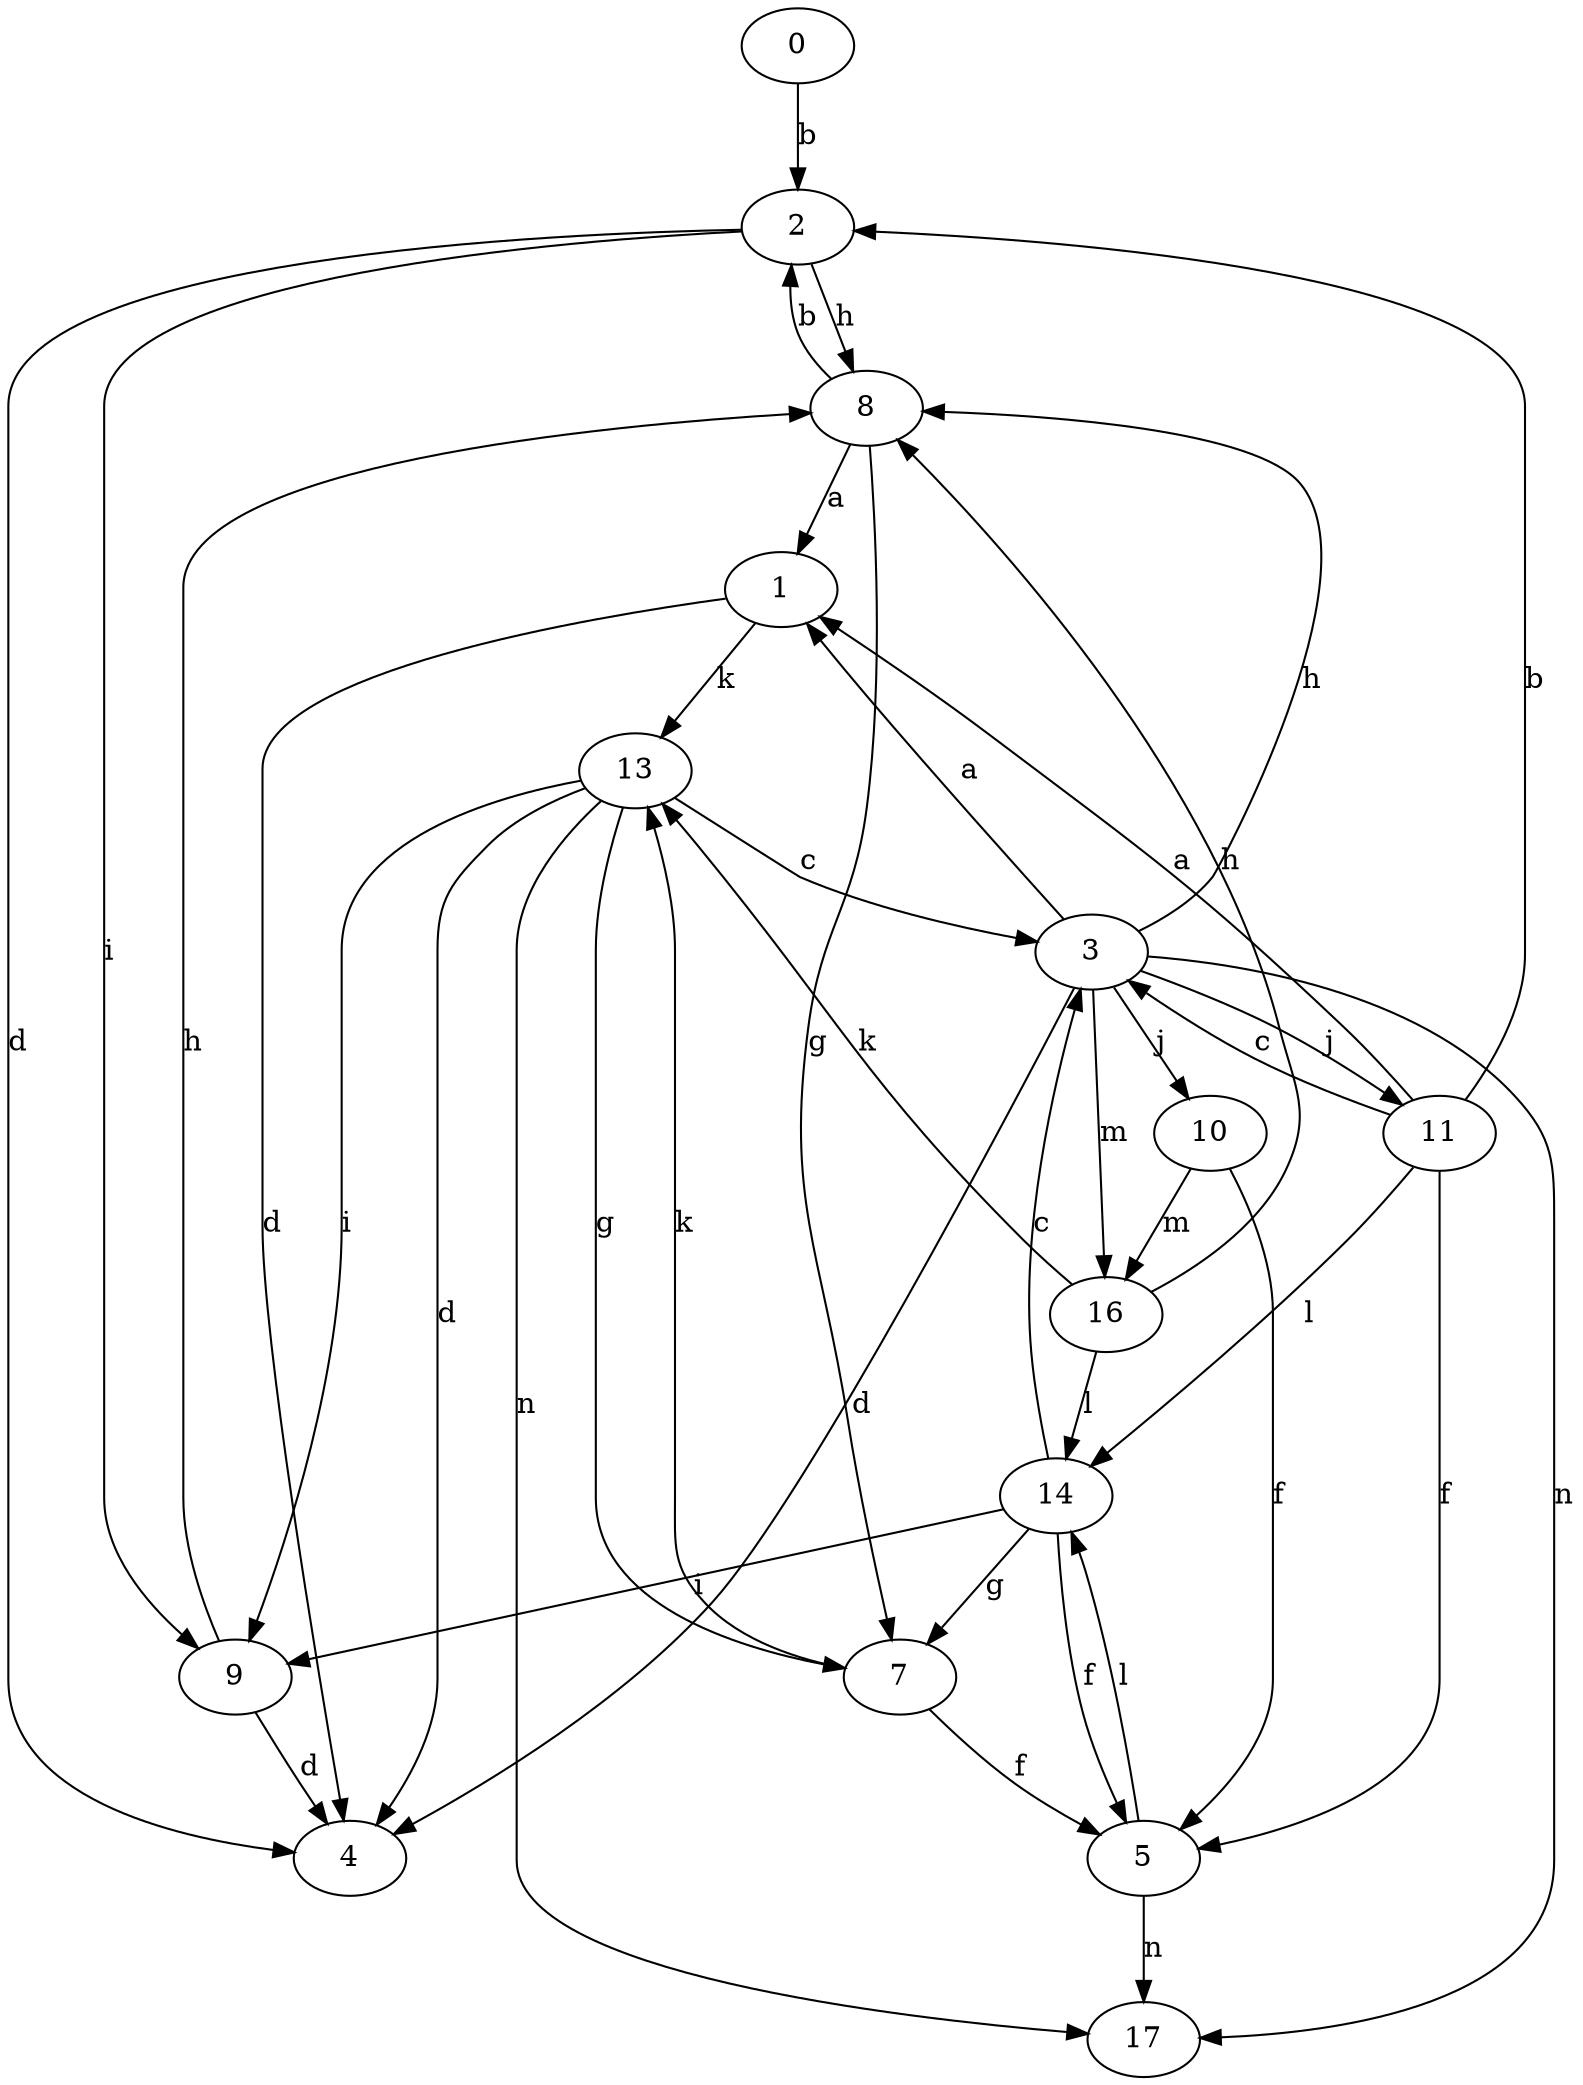 strict digraph  {
0;
1;
2;
3;
4;
5;
7;
8;
9;
10;
11;
13;
14;
16;
17;
0 -> 2  [label=b];
1 -> 4  [label=d];
1 -> 13  [label=k];
2 -> 4  [label=d];
2 -> 8  [label=h];
2 -> 9  [label=i];
3 -> 1  [label=a];
3 -> 4  [label=d];
3 -> 8  [label=h];
3 -> 10  [label=j];
3 -> 11  [label=j];
3 -> 16  [label=m];
3 -> 17  [label=n];
5 -> 14  [label=l];
5 -> 17  [label=n];
7 -> 5  [label=f];
7 -> 13  [label=k];
8 -> 1  [label=a];
8 -> 2  [label=b];
8 -> 7  [label=g];
9 -> 4  [label=d];
9 -> 8  [label=h];
10 -> 5  [label=f];
10 -> 16  [label=m];
11 -> 1  [label=a];
11 -> 2  [label=b];
11 -> 3  [label=c];
11 -> 5  [label=f];
11 -> 14  [label=l];
13 -> 3  [label=c];
13 -> 4  [label=d];
13 -> 7  [label=g];
13 -> 9  [label=i];
13 -> 17  [label=n];
14 -> 3  [label=c];
14 -> 5  [label=f];
14 -> 7  [label=g];
14 -> 9  [label=i];
16 -> 8  [label=h];
16 -> 13  [label=k];
16 -> 14  [label=l];
}
